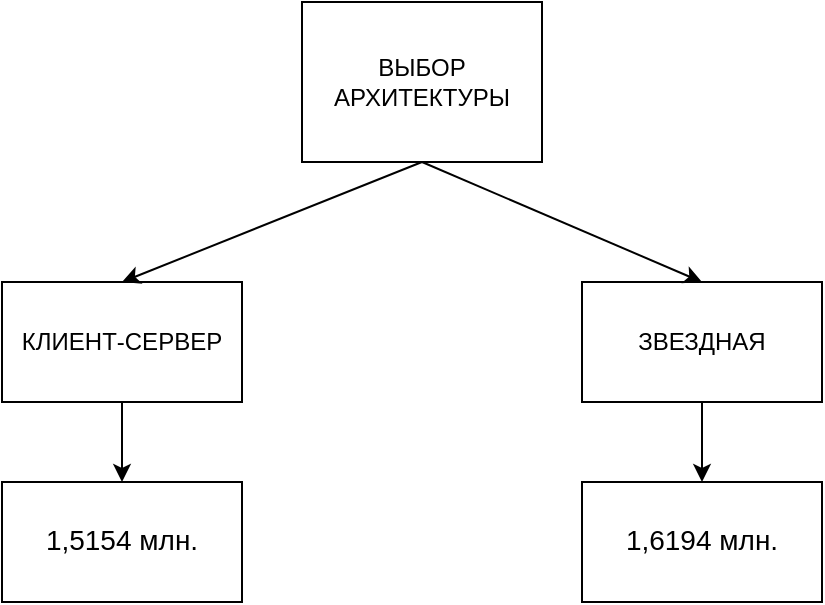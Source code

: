 <mxfile version="24.0.7" type="device">
  <diagram name="Страница — 1" id="WtDKE0E_hcRTxZO-50R4">
    <mxGraphModel dx="1354" dy="611" grid="1" gridSize="10" guides="1" tooltips="1" connect="1" arrows="1" fold="1" page="1" pageScale="1" pageWidth="827" pageHeight="1169" math="0" shadow="0">
      <root>
        <mxCell id="0" />
        <mxCell id="1" parent="0" />
        <mxCell id="3iOI_Mw7E8gXltUZwu40-1" value="ВЫБОР АРХИТЕКТУРЫ" style="rounded=0;whiteSpace=wrap;html=1;" parent="1" vertex="1">
          <mxGeometry x="400" y="130" width="120" height="80" as="geometry" />
        </mxCell>
        <mxCell id="3iOI_Mw7E8gXltUZwu40-2" value="КЛИЕНТ-СЕРВЕР" style="rounded=0;whiteSpace=wrap;html=1;" parent="1" vertex="1">
          <mxGeometry x="250" y="270" width="120" height="60" as="geometry" />
        </mxCell>
        <mxCell id="3iOI_Mw7E8gXltUZwu40-3" value="ЗВЕЗДНАЯ" style="rounded=0;whiteSpace=wrap;html=1;" parent="1" vertex="1">
          <mxGeometry x="540" y="270" width="120" height="60" as="geometry" />
        </mxCell>
        <mxCell id="3iOI_Mw7E8gXltUZwu40-4" value="" style="endArrow=classic;html=1;rounded=0;exitX=0.5;exitY=1;exitDx=0;exitDy=0;entryX=0.5;entryY=0;entryDx=0;entryDy=0;" parent="1" source="3iOI_Mw7E8gXltUZwu40-1" target="3iOI_Mw7E8gXltUZwu40-3" edge="1">
          <mxGeometry width="50" height="50" relative="1" as="geometry">
            <mxPoint x="440" y="340" as="sourcePoint" />
            <mxPoint x="490" y="290" as="targetPoint" />
          </mxGeometry>
        </mxCell>
        <mxCell id="3iOI_Mw7E8gXltUZwu40-5" value="" style="endArrow=classic;html=1;rounded=0;exitX=0.5;exitY=1;exitDx=0;exitDy=0;entryX=0.5;entryY=0;entryDx=0;entryDy=0;" parent="1" source="3iOI_Mw7E8gXltUZwu40-1" target="3iOI_Mw7E8gXltUZwu40-2" edge="1">
          <mxGeometry width="50" height="50" relative="1" as="geometry">
            <mxPoint x="400" y="340" as="sourcePoint" />
            <mxPoint x="450" y="290" as="targetPoint" />
          </mxGeometry>
        </mxCell>
        <mxCell id="3iOI_Mw7E8gXltUZwu40-11" value="" style="endArrow=classic;html=1;rounded=0;entryX=0.5;entryY=0;entryDx=0;entryDy=0;" parent="1" edge="1">
          <mxGeometry width="50" height="50" relative="1" as="geometry">
            <mxPoint x="310" y="330" as="sourcePoint" />
            <mxPoint x="310" y="370" as="targetPoint" />
          </mxGeometry>
        </mxCell>
        <mxCell id="3iOI_Mw7E8gXltUZwu40-17" value="" style="endArrow=classic;html=1;rounded=0;entryX=0.5;entryY=0;entryDx=0;entryDy=0;" parent="1" edge="1">
          <mxGeometry width="50" height="50" relative="1" as="geometry">
            <mxPoint x="600" y="330" as="sourcePoint" />
            <mxPoint x="600" y="370" as="targetPoint" />
          </mxGeometry>
        </mxCell>
        <mxCell id="3iOI_Mw7E8gXltUZwu40-36" value="&lt;span style=&quot;line-height: 107%;&quot;&gt;&lt;font style=&quot;font-size: 14px;&quot;&gt;1,5154 млн.&lt;/font&gt;&lt;/span&gt;" style="rounded=0;whiteSpace=wrap;html=1;fillColor=#FFFFFF;" parent="1" vertex="1">
          <mxGeometry x="250" y="370" width="120" height="60" as="geometry" />
        </mxCell>
        <mxCell id="3iOI_Mw7E8gXltUZwu40-37" value="&lt;span style=&quot;line-height: 107%;&quot;&gt;&lt;font style=&quot;font-size: 14px;&quot;&gt;1,6194 млн.&lt;/font&gt;&lt;/span&gt;" style="rounded=0;whiteSpace=wrap;html=1;fillColor=#FFFFFF;" parent="1" vertex="1">
          <mxGeometry x="540" y="370" width="120" height="60" as="geometry" />
        </mxCell>
      </root>
    </mxGraphModel>
  </diagram>
</mxfile>
